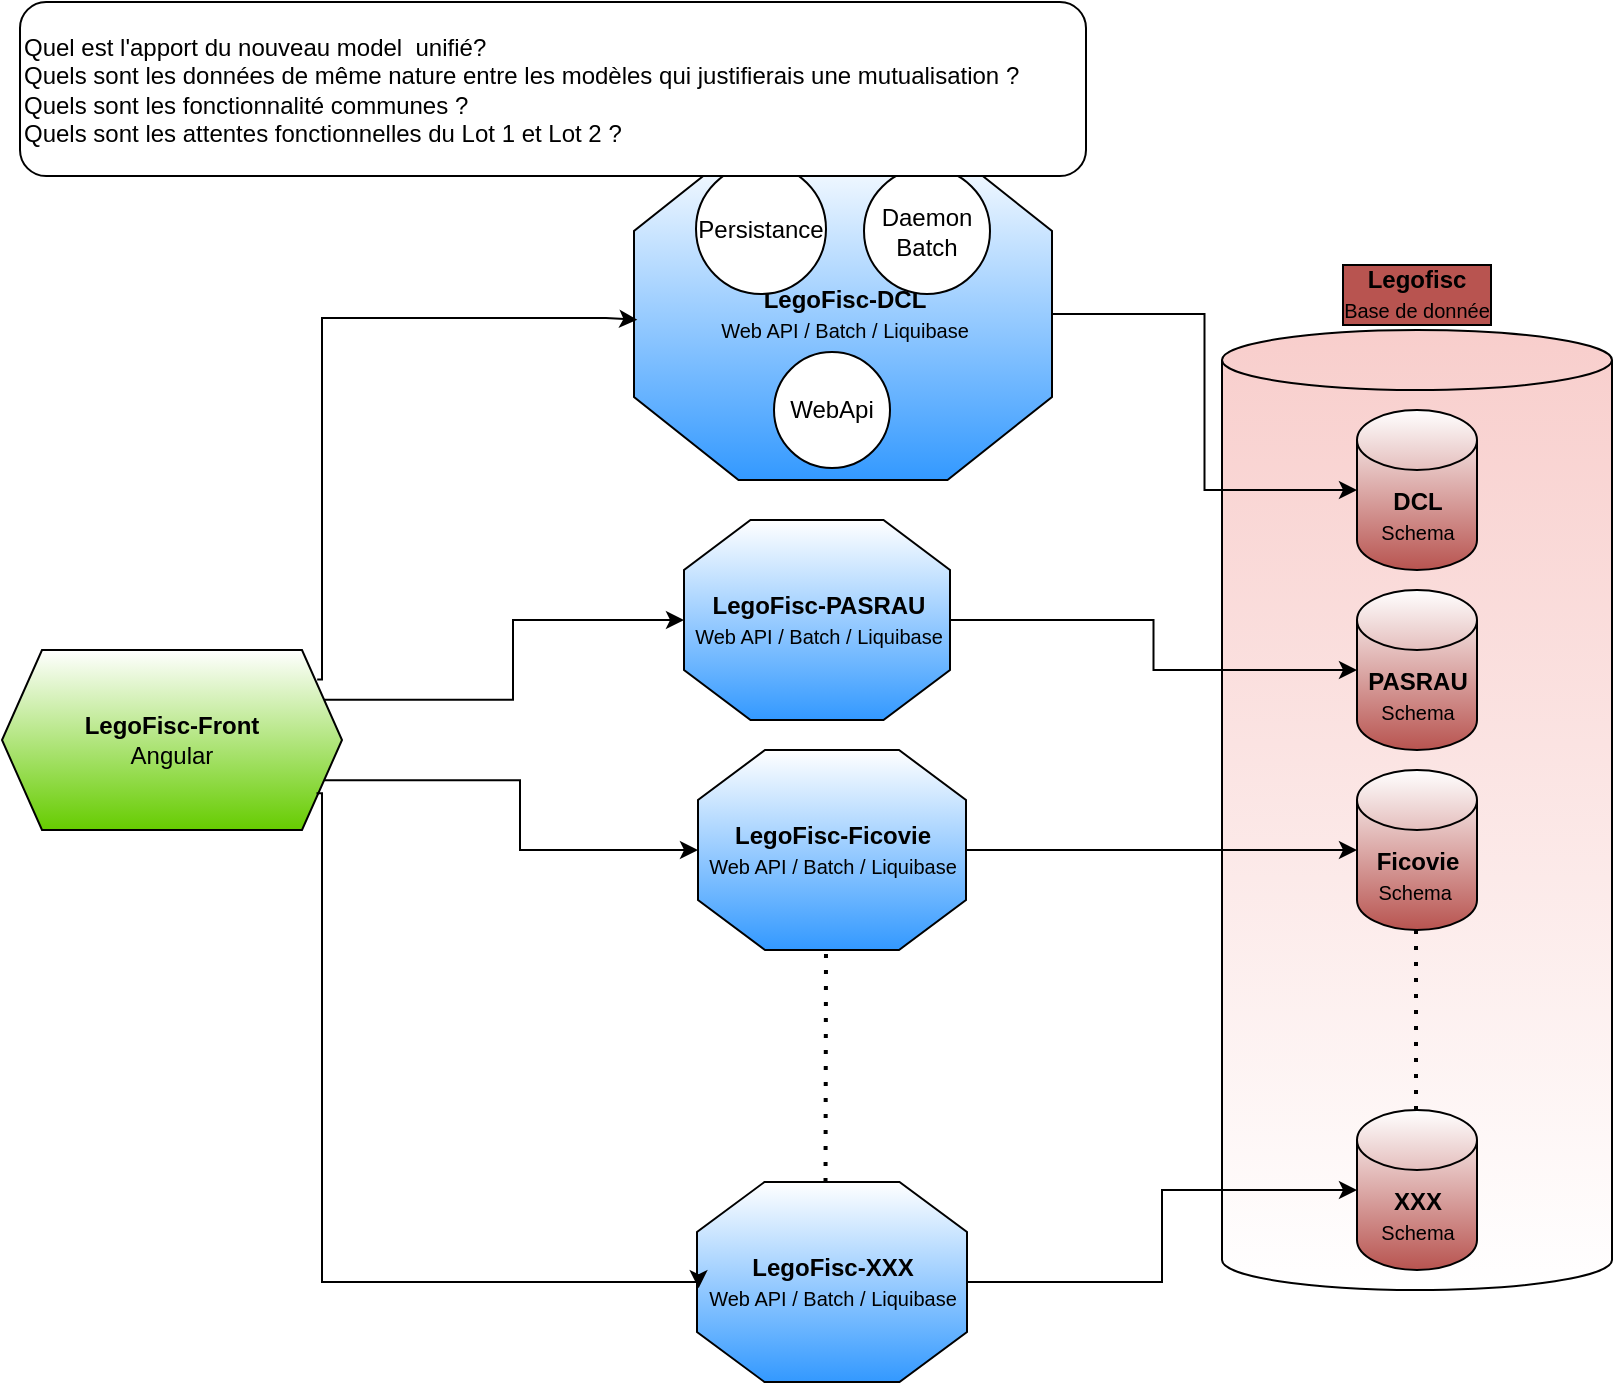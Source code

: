 <mxfile version="28.2.3">
  <diagram name="Page-1" id="OPdhAlpwpxE6zZgJCUfq">
    <mxGraphModel dx="1419" dy="790" grid="0" gridSize="10" guides="1" tooltips="1" connect="1" arrows="1" fold="1" page="1" pageScale="1" pageWidth="827" pageHeight="1169" background="#ffffff" math="0" shadow="0">
      <root>
        <mxCell id="0" />
        <mxCell id="1" parent="0" />
        <mxCell id="WOsJJJonh32t5zIQ6HqB-14" value="&lt;b&gt;Legofisc&lt;/b&gt;&lt;div&gt;&lt;font style=&quot;font-size: 10px;&quot;&gt;Base de donnée&lt;/font&gt;&lt;/div&gt;" style="shape=cylinder3;whiteSpace=wrap;html=1;boundedLbl=1;backgroundOutline=1;size=15;labelPosition=center;verticalLabelPosition=top;align=center;verticalAlign=bottom;labelBorderColor=default;labelBackgroundColor=#B85450;fillColor=#f8cecc;strokeColor=#000000;gradientColor=#FFFFFF;" vertex="1" parent="1">
          <mxGeometry x="613" y="490" width="195" height="480" as="geometry" />
        </mxCell>
        <mxCell id="WOsJJJonh32t5zIQ6HqB-9" value="&lt;b&gt;XXX&lt;/b&gt;&lt;div&gt;&lt;font style=&quot;font-size: 10px;&quot;&gt;Schema&lt;/font&gt;&lt;/div&gt;" style="shape=cylinder3;whiteSpace=wrap;html=1;boundedLbl=1;backgroundOutline=1;size=15;gradientColor=#B85450;" vertex="1" parent="1">
          <mxGeometry x="680.5" y="880" width="60" height="80" as="geometry" />
        </mxCell>
        <mxCell id="WOsJJJonh32t5zIQ6HqB-10" value="&lt;b style=&quot;text-wrap-mode: nowrap;&quot;&gt;DCL&lt;/b&gt;&lt;div&gt;&lt;div&gt;&lt;font style=&quot;font-size: 10px;&quot;&gt;Schema&lt;/font&gt;&lt;/div&gt;&lt;/div&gt;" style="shape=cylinder3;whiteSpace=wrap;html=1;boundedLbl=1;backgroundOutline=1;size=15;gradientColor=#B85450;" vertex="1" parent="1">
          <mxGeometry x="680.5" y="530" width="60" height="80" as="geometry" />
        </mxCell>
        <mxCell id="WOsJJJonh32t5zIQ6HqB-11" value="&lt;b style=&quot;text-wrap-mode: nowrap;&quot;&gt;PASRAU&lt;/b&gt;&lt;br&gt;&lt;div&gt;&lt;font style=&quot;font-size: 10px;&quot;&gt;Schema&lt;/font&gt;&lt;/div&gt;" style="shape=cylinder3;whiteSpace=wrap;html=1;boundedLbl=1;backgroundOutline=1;size=15;gradientColor=#B85450;" vertex="1" parent="1">
          <mxGeometry x="680.5" y="620" width="60" height="80" as="geometry" />
        </mxCell>
        <mxCell id="WOsJJJonh32t5zIQ6HqB-12" value="&lt;div&gt;&lt;b style=&quot;text-wrap-mode: nowrap;&quot;&gt;Ficovie&lt;/b&gt;&lt;/div&gt;&lt;font style=&quot;font-size: 10px;&quot;&gt;Schema&amp;nbsp;&lt;/font&gt;" style="shape=cylinder3;whiteSpace=wrap;html=1;boundedLbl=1;backgroundOutline=1;size=15;gradientColor=#B85450;" vertex="1" parent="1">
          <mxGeometry x="680.5" y="710" width="60" height="80" as="geometry" />
        </mxCell>
        <mxCell id="WOsJJJonh32t5zIQ6HqB-13" value="" style="endArrow=none;dashed=1;html=1;dashPattern=1 3;strokeWidth=2;rounded=0;" edge="1" parent="1">
          <mxGeometry width="50" height="50" relative="1" as="geometry">
            <mxPoint x="710" y="880" as="sourcePoint" />
            <mxPoint x="710" y="790" as="targetPoint" />
          </mxGeometry>
        </mxCell>
        <mxCell id="WOsJJJonh32t5zIQ6HqB-20" value="&lt;b&gt;LegoFisc-DCL&lt;/b&gt;&lt;div&gt;&lt;font style=&quot;font-size: 10px;&quot;&gt;Web API / Batch / Liquibase&lt;/font&gt;&lt;/div&gt;" style="verticalLabelPosition=middle;verticalAlign=middle;html=1;shape=mxgraph.basic.polygon;polyCoords=[[0.25,0],[0.75,0],[1,0.25],[1,0.75],[0.75,1],[0.25,1],[0,0.75],[0,0.25]];polyline=0;labelPosition=center;align=center;gradientColor=#3399FF;" vertex="1" parent="1">
          <mxGeometry x="319" y="399" width="209" height="166" as="geometry" />
        </mxCell>
        <mxCell id="WOsJJJonh32t5zIQ6HqB-30" style="edgeStyle=orthogonalEdgeStyle;rounded=0;orthogonalLoop=1;jettySize=auto;html=1;" edge="1" parent="1" source="WOsJJJonh32t5zIQ6HqB-21" target="WOsJJJonh32t5zIQ6HqB-11">
          <mxGeometry relative="1" as="geometry" />
        </mxCell>
        <mxCell id="WOsJJJonh32t5zIQ6HqB-21" value="&lt;b&gt;LegoFisc-&lt;/b&gt;&lt;b&gt;PASRAU&lt;/b&gt;&lt;div&gt;&lt;span style=&quot;font-size: 10px;&quot;&gt;Web API / Batch / Liquibase&lt;/span&gt;&lt;/div&gt;" style="verticalLabelPosition=middle;verticalAlign=middle;html=1;shape=mxgraph.basic.polygon;polyCoords=[[0.25,0],[0.75,0],[1,0.25],[1,0.75],[0.75,1],[0.25,1],[0,0.75],[0,0.25]];polyline=0;labelPosition=center;align=center;gradientColor=#3399FF;" vertex="1" parent="1">
          <mxGeometry x="344" y="585" width="133" height="100" as="geometry" />
        </mxCell>
        <mxCell id="WOsJJJonh32t5zIQ6HqB-22" value="&lt;b&gt;LegoFisc-&lt;/b&gt;&lt;b&gt;Ficovie&lt;/b&gt;&lt;div&gt;&lt;span style=&quot;font-size: 10px;&quot;&gt;Web API / Batch / Liquibase&lt;/span&gt;&lt;/div&gt;" style="verticalLabelPosition=middle;verticalAlign=middle;html=1;shape=mxgraph.basic.polygon;polyCoords=[[0.25,0],[0.75,0],[1,0.25],[1,0.75],[0.75,1],[0.25,1],[0,0.75],[0,0.25]];polyline=0;labelBorderColor=none;labelPosition=center;align=center;gradientColor=#3399FF;" vertex="1" parent="1">
          <mxGeometry x="351" y="700" width="134" height="100" as="geometry" />
        </mxCell>
        <mxCell id="WOsJJJonh32t5zIQ6HqB-23" value="&lt;b&gt;LegoFisc-&lt;/b&gt;&lt;b&gt;XXX&lt;/b&gt;&lt;br&gt;&lt;div&gt;&lt;span style=&quot;font-size: 10px;&quot;&gt;Web API / Batch / Liquibase&lt;/span&gt;&lt;/div&gt;" style="verticalLabelPosition=middle;verticalAlign=middle;html=1;shape=mxgraph.basic.polygon;polyCoords=[[0.25,0],[0.75,0],[1,0.25],[1,0.75],[0.75,1],[0.25,1],[0,0.75],[0,0.25]];polyline=0;labelBorderColor=none;labelPosition=center;align=center;gradientColor=#3399FF;" vertex="1" parent="1">
          <mxGeometry x="350.5" y="916" width="135" height="100" as="geometry" />
        </mxCell>
        <mxCell id="WOsJJJonh32t5zIQ6HqB-24" value="" style="endArrow=none;dashed=1;html=1;dashPattern=1 3;strokeWidth=2;rounded=0;exitX=0.476;exitY=0;exitDx=0;exitDy=0;exitPerimeter=0;" edge="1" parent="1" source="WOsJJJonh32t5zIQ6HqB-23">
          <mxGeometry width="50" height="50" relative="1" as="geometry">
            <mxPoint x="413" y="870" as="sourcePoint" />
            <mxPoint x="415" y="800" as="targetPoint" />
          </mxGeometry>
        </mxCell>
        <mxCell id="WOsJJJonh32t5zIQ6HqB-29" style="edgeStyle=orthogonalEdgeStyle;rounded=0;orthogonalLoop=1;jettySize=auto;html=1;entryX=0;entryY=0.5;entryDx=0;entryDy=0;entryPerimeter=0;" edge="1" parent="1" source="WOsJJJonh32t5zIQ6HqB-20" target="WOsJJJonh32t5zIQ6HqB-10">
          <mxGeometry relative="1" as="geometry" />
        </mxCell>
        <mxCell id="WOsJJJonh32t5zIQ6HqB-31" style="edgeStyle=orthogonalEdgeStyle;rounded=0;orthogonalLoop=1;jettySize=auto;html=1;entryX=0;entryY=0.5;entryDx=0;entryDy=0;entryPerimeter=0;" edge="1" parent="1" source="WOsJJJonh32t5zIQ6HqB-22" target="WOsJJJonh32t5zIQ6HqB-12">
          <mxGeometry relative="1" as="geometry" />
        </mxCell>
        <mxCell id="WOsJJJonh32t5zIQ6HqB-32" style="edgeStyle=orthogonalEdgeStyle;rounded=0;orthogonalLoop=1;jettySize=auto;html=1;entryX=0;entryY=0.5;entryDx=0;entryDy=0;entryPerimeter=0;" edge="1" parent="1" source="WOsJJJonh32t5zIQ6HqB-23" target="WOsJJJonh32t5zIQ6HqB-9">
          <mxGeometry relative="1" as="geometry" />
        </mxCell>
        <mxCell id="WOsJJJonh32t5zIQ6HqB-35" style="edgeStyle=orthogonalEdgeStyle;rounded=0;orthogonalLoop=1;jettySize=auto;html=1;exitX=1;exitY=0.25;exitDx=0;exitDy=0;" edge="1" parent="1" source="WOsJJJonh32t5zIQ6HqB-33" target="WOsJJJonh32t5zIQ6HqB-21">
          <mxGeometry relative="1" as="geometry" />
        </mxCell>
        <mxCell id="WOsJJJonh32t5zIQ6HqB-36" style="edgeStyle=orthogonalEdgeStyle;rounded=0;orthogonalLoop=1;jettySize=auto;html=1;exitX=1;exitY=0.75;exitDx=0;exitDy=0;" edge="1" parent="1" source="WOsJJJonh32t5zIQ6HqB-33" target="WOsJJJonh32t5zIQ6HqB-22">
          <mxGeometry relative="1" as="geometry" />
        </mxCell>
        <mxCell id="WOsJJJonh32t5zIQ6HqB-33" value="&lt;b&gt;LegoFisc-Front&lt;/b&gt;&lt;div&gt;Angular&lt;/div&gt;" style="shape=hexagon;perimeter=hexagonPerimeter2;whiteSpace=wrap;html=1;fixedSize=1;gradientColor=#66CC00;" vertex="1" parent="1">
          <mxGeometry x="3" y="650" width="170" height="90" as="geometry" />
        </mxCell>
        <mxCell id="WOsJJJonh32t5zIQ6HqB-34" style="edgeStyle=orthogonalEdgeStyle;rounded=0;orthogonalLoop=1;jettySize=auto;html=1;entryX=0.008;entryY=0.517;entryDx=0;entryDy=0;entryPerimeter=0;exitX=0.927;exitY=0.164;exitDx=0;exitDy=0;exitPerimeter=0;" edge="1" parent="1" source="WOsJJJonh32t5zIQ6HqB-33" target="WOsJJJonh32t5zIQ6HqB-20">
          <mxGeometry relative="1" as="geometry">
            <mxPoint x="83" y="661" as="sourcePoint" />
            <Array as="points">
              <mxPoint x="163" y="665" />
              <mxPoint x="163" y="484" />
              <mxPoint x="305" y="484" />
            </Array>
          </mxGeometry>
        </mxCell>
        <mxCell id="WOsJJJonh32t5zIQ6HqB-37" style="edgeStyle=orthogonalEdgeStyle;rounded=0;orthogonalLoop=1;jettySize=auto;html=1;entryX=0.006;entryY=0.531;entryDx=0;entryDy=0;entryPerimeter=0;exitX=0.925;exitY=0.796;exitDx=0;exitDy=0;exitPerimeter=0;" edge="1" parent="1" source="WOsJJJonh32t5zIQ6HqB-33" target="WOsJJJonh32t5zIQ6HqB-23">
          <mxGeometry relative="1" as="geometry">
            <mxPoint x="73" y="730" as="sourcePoint" />
            <mxPoint x="348" y="955.87" as="targetPoint" />
            <Array as="points">
              <mxPoint x="163" y="722" />
              <mxPoint x="163" y="966" />
              <mxPoint x="351" y="966" />
            </Array>
          </mxGeometry>
        </mxCell>
        <mxCell id="WOsJJJonh32t5zIQ6HqB-38" value="&lt;div&gt;Daemon&lt;/div&gt;Batch" style="ellipse;whiteSpace=wrap;html=1;aspect=fixed;" vertex="1" parent="1">
          <mxGeometry x="434" y="409" width="63" height="63" as="geometry" />
        </mxCell>
        <mxCell id="WOsJJJonh32t5zIQ6HqB-39" value="WebApi" style="ellipse;whiteSpace=wrap;html=1;aspect=fixed;" vertex="1" parent="1">
          <mxGeometry x="389" y="501" width="58" height="58" as="geometry" />
        </mxCell>
        <mxCell id="WOsJJJonh32t5zIQ6HqB-40" value="Persistance" style="ellipse;whiteSpace=wrap;html=1;aspect=fixed;direction=south;" vertex="1" parent="1">
          <mxGeometry x="350" y="407" width="65" height="65" as="geometry" />
        </mxCell>
        <mxCell id="WOsJJJonh32t5zIQ6HqB-41" value="Quel est l&#39;apport du nouveau model&amp;nbsp; unifié?&lt;div&gt;&lt;span style=&quot;background-color: transparent; color: light-dark(rgb(0, 0, 0), rgb(255, 255, 255));&quot;&gt;Quels sont les données de même nature entre les modèles qui justifierais une mutualisation ?&lt;/span&gt;&lt;/div&gt;&lt;div&gt;&lt;span style=&quot;background-color: transparent; color: light-dark(rgb(0, 0, 0), rgb(255, 255, 255));&quot;&gt;Quels sont les fonctionnalité communes ?&lt;/span&gt;&lt;/div&gt;&lt;div&gt;Quels sont les attentes fonctionnelles du Lot 1 et Lot 2 ?&lt;/div&gt;" style="rounded=1;whiteSpace=wrap;html=1;align=left;" vertex="1" parent="1">
          <mxGeometry x="12" y="326" width="533" height="87" as="geometry" />
        </mxCell>
      </root>
    </mxGraphModel>
  </diagram>
</mxfile>
